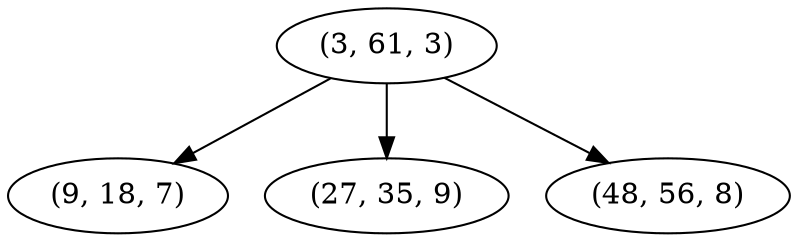 digraph tree {
    "(3, 61, 3)";
    "(9, 18, 7)";
    "(27, 35, 9)";
    "(48, 56, 8)";
    "(3, 61, 3)" -> "(9, 18, 7)";
    "(3, 61, 3)" -> "(27, 35, 9)";
    "(3, 61, 3)" -> "(48, 56, 8)";
}
